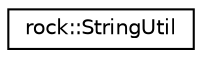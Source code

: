 digraph "类继承关系图"
{
 // LATEX_PDF_SIZE
  edge [fontname="Helvetica",fontsize="10",labelfontname="Helvetica",labelfontsize="10"];
  node [fontname="Helvetica",fontsize="10",shape=record];
  rankdir="LR";
  Node0 [label="rock::StringUtil",height=0.2,width=0.4,color="black", fillcolor="white", style="filled",URL="$classrock_1_1StringUtil.html",tooltip=" "];
}
